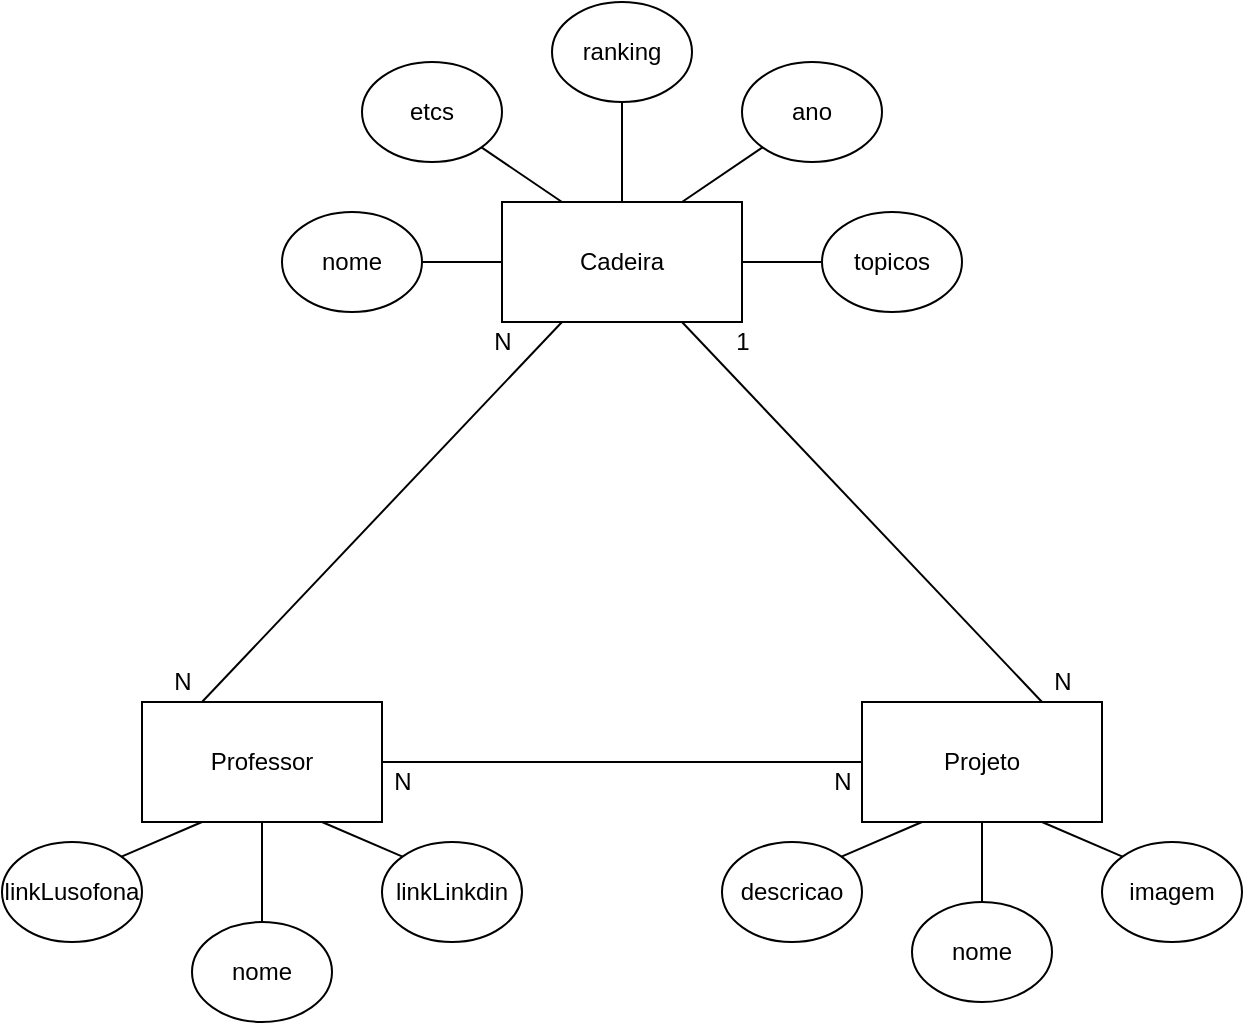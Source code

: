 <mxfile version="18.0.3" type="device"><diagram id="N14OlE_Uf4NsLCwpJ6sD" name="Page-1"><mxGraphModel dx="1422" dy="754" grid="1" gridSize="10" guides="1" tooltips="1" connect="1" arrows="1" fold="1" page="1" pageScale="1" pageWidth="827" pageHeight="1169" math="0" shadow="0"><root><mxCell id="0"/><mxCell id="1" parent="0"/><mxCell id="t-ACh7asjrTQBsCVWNni-1" value="Cadeira" style="rounded=0;whiteSpace=wrap;html=1;" vertex="1" parent="1"><mxGeometry x="340" y="190" width="120" height="60" as="geometry"/></mxCell><mxCell id="t-ACh7asjrTQBsCVWNni-2" value="Professor" style="rounded=0;whiteSpace=wrap;html=1;" vertex="1" parent="1"><mxGeometry x="160" y="440" width="120" height="60" as="geometry"/></mxCell><mxCell id="t-ACh7asjrTQBsCVWNni-3" value="Projeto" style="rounded=0;whiteSpace=wrap;html=1;" vertex="1" parent="1"><mxGeometry x="520" y="440" width="120" height="60" as="geometry"/></mxCell><mxCell id="t-ACh7asjrTQBsCVWNni-4" value="" style="endArrow=none;html=1;rounded=0;entryX=0.25;entryY=1;entryDx=0;entryDy=0;exitX=0.25;exitY=0;exitDx=0;exitDy=0;" edge="1" parent="1" source="t-ACh7asjrTQBsCVWNni-2" target="t-ACh7asjrTQBsCVWNni-1"><mxGeometry width="50" height="50" relative="1" as="geometry"><mxPoint x="390" y="410" as="sourcePoint"/><mxPoint x="440" y="360" as="targetPoint"/></mxGeometry></mxCell><mxCell id="t-ACh7asjrTQBsCVWNni-5" value="" style="endArrow=none;html=1;rounded=0;entryX=0.75;entryY=1;entryDx=0;entryDy=0;exitX=0.75;exitY=0;exitDx=0;exitDy=0;" edge="1" parent="1" source="t-ACh7asjrTQBsCVWNni-3" target="t-ACh7asjrTQBsCVWNni-1"><mxGeometry width="50" height="50" relative="1" as="geometry"><mxPoint x="420" y="310" as="sourcePoint"/><mxPoint x="470" y="260" as="targetPoint"/></mxGeometry></mxCell><mxCell id="t-ACh7asjrTQBsCVWNni-6" value="" style="endArrow=none;html=1;rounded=0;exitX=1;exitY=0.5;exitDx=0;exitDy=0;entryX=0;entryY=0.5;entryDx=0;entryDy=0;" edge="1" parent="1" source="t-ACh7asjrTQBsCVWNni-2" target="t-ACh7asjrTQBsCVWNni-3"><mxGeometry width="50" height="50" relative="1" as="geometry"><mxPoint x="360" y="500" as="sourcePoint"/><mxPoint x="410" y="450" as="targetPoint"/></mxGeometry></mxCell><mxCell id="t-ACh7asjrTQBsCVWNni-7" value="N" style="text;html=1;align=center;verticalAlign=middle;resizable=0;points=[];autosize=1;strokeColor=none;fillColor=none;" vertex="1" parent="1"><mxGeometry x="170" y="420" width="20" height="20" as="geometry"/></mxCell><mxCell id="t-ACh7asjrTQBsCVWNni-8" value="N" style="text;html=1;align=center;verticalAlign=middle;resizable=0;points=[];autosize=1;strokeColor=none;fillColor=none;" vertex="1" parent="1"><mxGeometry x="330" y="250" width="20" height="20" as="geometry"/></mxCell><mxCell id="t-ACh7asjrTQBsCVWNni-9" value="1" style="text;html=1;align=center;verticalAlign=middle;resizable=0;points=[];autosize=1;strokeColor=none;fillColor=none;" vertex="1" parent="1"><mxGeometry x="450" y="250" width="20" height="20" as="geometry"/></mxCell><mxCell id="t-ACh7asjrTQBsCVWNni-10" value="N" style="text;html=1;align=center;verticalAlign=middle;resizable=0;points=[];autosize=1;strokeColor=none;fillColor=none;" vertex="1" parent="1"><mxGeometry x="610" y="420" width="20" height="20" as="geometry"/></mxCell><mxCell id="t-ACh7asjrTQBsCVWNni-11" value="N" style="text;html=1;align=center;verticalAlign=middle;resizable=0;points=[];autosize=1;strokeColor=none;fillColor=none;" vertex="1" parent="1"><mxGeometry x="280" y="470" width="20" height="20" as="geometry"/></mxCell><mxCell id="t-ACh7asjrTQBsCVWNni-12" value="N" style="text;html=1;align=center;verticalAlign=middle;resizable=0;points=[];autosize=1;strokeColor=none;fillColor=none;" vertex="1" parent="1"><mxGeometry x="500" y="470" width="20" height="20" as="geometry"/></mxCell><mxCell id="t-ACh7asjrTQBsCVWNni-13" value="nome" style="ellipse;whiteSpace=wrap;html=1;" vertex="1" parent="1"><mxGeometry x="230" y="195" width="70" height="50" as="geometry"/></mxCell><mxCell id="t-ACh7asjrTQBsCVWNni-14" value="nome" style="ellipse;whiteSpace=wrap;html=1;" vertex="1" parent="1"><mxGeometry x="185" y="550" width="70" height="50" as="geometry"/></mxCell><mxCell id="t-ACh7asjrTQBsCVWNni-15" value="etcs" style="ellipse;whiteSpace=wrap;html=1;" vertex="1" parent="1"><mxGeometry x="270" y="120" width="70" height="50" as="geometry"/></mxCell><mxCell id="t-ACh7asjrTQBsCVWNni-16" value="ano" style="ellipse;whiteSpace=wrap;html=1;" vertex="1" parent="1"><mxGeometry x="460" y="120" width="70" height="50" as="geometry"/></mxCell><mxCell id="t-ACh7asjrTQBsCVWNni-17" value="nome" style="ellipse;whiteSpace=wrap;html=1;" vertex="1" parent="1"><mxGeometry x="545" y="540" width="70" height="50" as="geometry"/></mxCell><mxCell id="t-ACh7asjrTQBsCVWNni-18" value="topicos" style="ellipse;whiteSpace=wrap;html=1;" vertex="1" parent="1"><mxGeometry x="500" y="195" width="70" height="50" as="geometry"/></mxCell><mxCell id="t-ACh7asjrTQBsCVWNni-19" value="ranking" style="ellipse;whiteSpace=wrap;html=1;" vertex="1" parent="1"><mxGeometry x="365" y="90" width="70" height="50" as="geometry"/></mxCell><mxCell id="t-ACh7asjrTQBsCVWNni-20" value="linkLusofona" style="ellipse;whiteSpace=wrap;html=1;" vertex="1" parent="1"><mxGeometry x="90" y="510" width="70" height="50" as="geometry"/></mxCell><mxCell id="t-ACh7asjrTQBsCVWNni-21" value="linkLinkdin" style="ellipse;whiteSpace=wrap;html=1;" vertex="1" parent="1"><mxGeometry x="280" y="510" width="70" height="50" as="geometry"/></mxCell><mxCell id="t-ACh7asjrTQBsCVWNni-22" value="" style="endArrow=none;html=1;rounded=0;entryX=0;entryY=0.5;entryDx=0;entryDy=0;exitX=1;exitY=0.5;exitDx=0;exitDy=0;" edge="1" parent="1" source="t-ACh7asjrTQBsCVWNni-13" target="t-ACh7asjrTQBsCVWNni-1"><mxGeometry width="50" height="50" relative="1" as="geometry"><mxPoint x="390" y="410" as="sourcePoint"/><mxPoint x="440" y="360" as="targetPoint"/></mxGeometry></mxCell><mxCell id="t-ACh7asjrTQBsCVWNni-23" value="" style="endArrow=none;html=1;rounded=0;entryX=1;entryY=0.5;entryDx=0;entryDy=0;exitX=0;exitY=0.5;exitDx=0;exitDy=0;" edge="1" parent="1" source="t-ACh7asjrTQBsCVWNni-18" target="t-ACh7asjrTQBsCVWNni-1"><mxGeometry width="50" height="50" relative="1" as="geometry"><mxPoint x="310" y="230" as="sourcePoint"/><mxPoint x="350" y="230" as="targetPoint"/></mxGeometry></mxCell><mxCell id="t-ACh7asjrTQBsCVWNni-24" value="" style="endArrow=none;html=1;rounded=0;entryX=0;entryY=1;entryDx=0;entryDy=0;exitX=0.75;exitY=0;exitDx=0;exitDy=0;" edge="1" parent="1" source="t-ACh7asjrTQBsCVWNni-1" target="t-ACh7asjrTQBsCVWNni-16"><mxGeometry width="50" height="50" relative="1" as="geometry"><mxPoint x="320" y="240" as="sourcePoint"/><mxPoint x="360" y="240" as="targetPoint"/></mxGeometry></mxCell><mxCell id="t-ACh7asjrTQBsCVWNni-25" value="" style="endArrow=none;html=1;rounded=0;entryX=0.25;entryY=0;entryDx=0;entryDy=0;exitX=1;exitY=1;exitDx=0;exitDy=0;" edge="1" parent="1" source="t-ACh7asjrTQBsCVWNni-15" target="t-ACh7asjrTQBsCVWNni-1"><mxGeometry width="50" height="50" relative="1" as="geometry"><mxPoint x="330" y="250" as="sourcePoint"/><mxPoint x="370" y="250" as="targetPoint"/></mxGeometry></mxCell><mxCell id="t-ACh7asjrTQBsCVWNni-26" value="" style="endArrow=none;html=1;rounded=0;entryX=0.5;entryY=0;entryDx=0;entryDy=0;exitX=0.5;exitY=1;exitDx=0;exitDy=0;" edge="1" parent="1" source="t-ACh7asjrTQBsCVWNni-19" target="t-ACh7asjrTQBsCVWNni-1"><mxGeometry width="50" height="50" relative="1" as="geometry"><mxPoint x="340" y="260" as="sourcePoint"/><mxPoint x="380" y="260" as="targetPoint"/></mxGeometry></mxCell><mxCell id="t-ACh7asjrTQBsCVWNni-27" value="" style="endArrow=none;html=1;rounded=0;entryX=0.25;entryY=1;entryDx=0;entryDy=0;exitX=1;exitY=0;exitDx=0;exitDy=0;" edge="1" parent="1" source="t-ACh7asjrTQBsCVWNni-20" target="t-ACh7asjrTQBsCVWNni-2"><mxGeometry width="50" height="50" relative="1" as="geometry"><mxPoint x="350" y="270" as="sourcePoint"/><mxPoint x="390" y="270" as="targetPoint"/></mxGeometry></mxCell><mxCell id="t-ACh7asjrTQBsCVWNni-28" value="" style="endArrow=none;html=1;rounded=0;entryX=0;entryY=0;entryDx=0;entryDy=0;exitX=0.75;exitY=1;exitDx=0;exitDy=0;" edge="1" parent="1" source="t-ACh7asjrTQBsCVWNni-2" target="t-ACh7asjrTQBsCVWNni-21"><mxGeometry width="50" height="50" relative="1" as="geometry"><mxPoint x="360" y="280" as="sourcePoint"/><mxPoint x="400" y="280" as="targetPoint"/></mxGeometry></mxCell><mxCell id="t-ACh7asjrTQBsCVWNni-29" value="" style="endArrow=none;html=1;rounded=0;entryX=0.5;entryY=0;entryDx=0;entryDy=0;exitX=0.5;exitY=1;exitDx=0;exitDy=0;" edge="1" parent="1" source="t-ACh7asjrTQBsCVWNni-2" target="t-ACh7asjrTQBsCVWNni-14"><mxGeometry width="50" height="50" relative="1" as="geometry"><mxPoint x="370" y="290" as="sourcePoint"/><mxPoint x="410" y="290" as="targetPoint"/></mxGeometry></mxCell><mxCell id="t-ACh7asjrTQBsCVWNni-30" value="" style="endArrow=none;html=1;rounded=0;entryX=0.5;entryY=0;entryDx=0;entryDy=0;exitX=0.5;exitY=1;exitDx=0;exitDy=0;" edge="1" parent="1" source="t-ACh7asjrTQBsCVWNni-3" target="t-ACh7asjrTQBsCVWNni-17"><mxGeometry width="50" height="50" relative="1" as="geometry"><mxPoint x="380" y="300" as="sourcePoint"/><mxPoint x="420" y="300" as="targetPoint"/></mxGeometry></mxCell><mxCell id="t-ACh7asjrTQBsCVWNni-31" value="descricao" style="ellipse;whiteSpace=wrap;html=1;" vertex="1" parent="1"><mxGeometry x="450" y="510" width="70" height="50" as="geometry"/></mxCell><mxCell id="t-ACh7asjrTQBsCVWNni-32" value="" style="endArrow=none;html=1;rounded=0;entryX=0.25;entryY=1;entryDx=0;entryDy=0;exitX=1;exitY=0;exitDx=0;exitDy=0;" edge="1" parent="1" source="t-ACh7asjrTQBsCVWNni-31" target="t-ACh7asjrTQBsCVWNni-3"><mxGeometry width="50" height="50" relative="1" as="geometry"><mxPoint x="430" y="460" as="sourcePoint"/><mxPoint x="480" y="410" as="targetPoint"/></mxGeometry></mxCell><mxCell id="t-ACh7asjrTQBsCVWNni-33" value="imagem" style="ellipse;whiteSpace=wrap;html=1;" vertex="1" parent="1"><mxGeometry x="640" y="510" width="70" height="50" as="geometry"/></mxCell><mxCell id="t-ACh7asjrTQBsCVWNni-34" value="" style="endArrow=none;html=1;rounded=0;entryX=0;entryY=0;entryDx=0;entryDy=0;exitX=0.75;exitY=1;exitDx=0;exitDy=0;" edge="1" parent="1" source="t-ACh7asjrTQBsCVWNni-3" target="t-ACh7asjrTQBsCVWNni-33"><mxGeometry width="50" height="50" relative="1" as="geometry"><mxPoint x="390" y="410" as="sourcePoint"/><mxPoint x="440" y="360" as="targetPoint"/></mxGeometry></mxCell></root></mxGraphModel></diagram></mxfile>